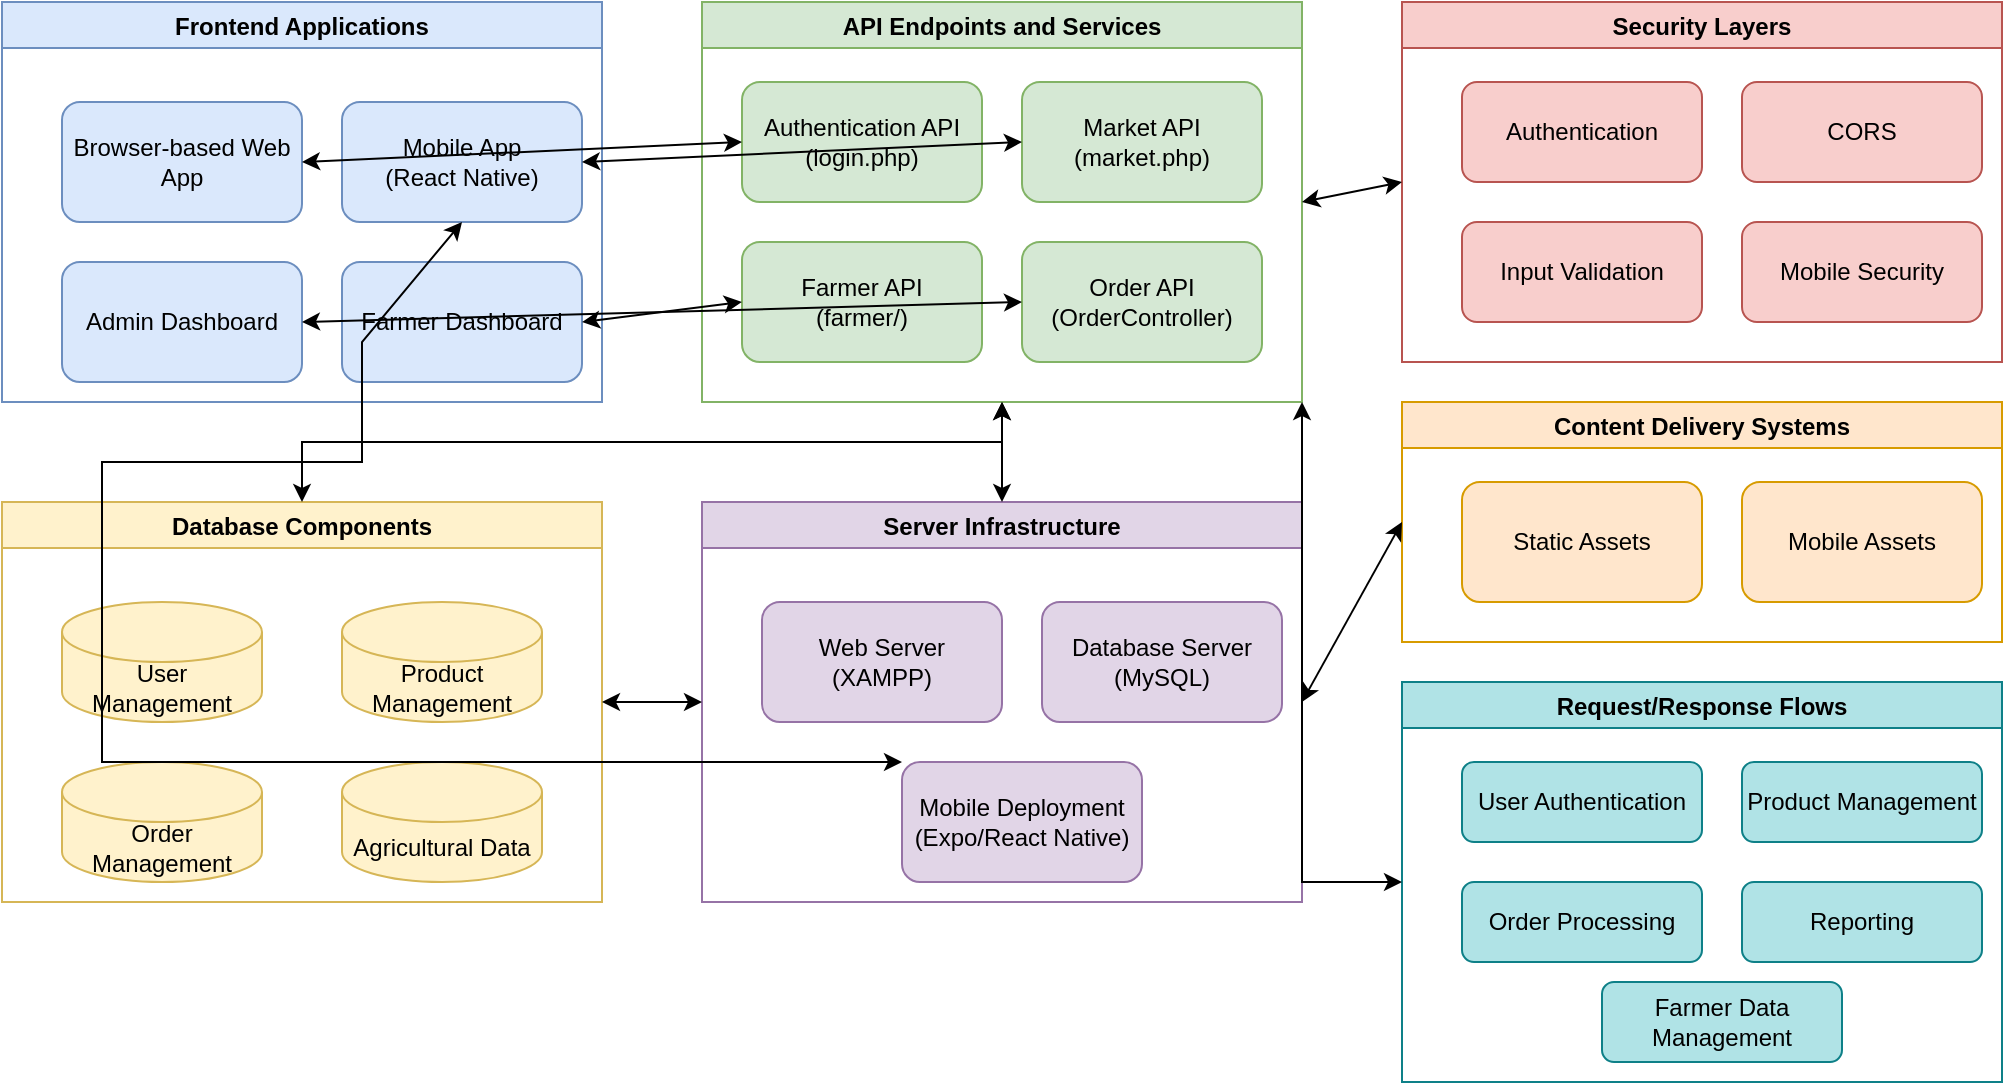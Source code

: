 <mxfile version="21.0.0" type="device">
  <diagram id="farmers-market-architecture" name="Farmers Market System Architecture">
    <mxGraphModel dx="1422" dy="794" grid="1" gridSize="10" guides="1" tooltips="1" connect="1" arrows="1" fold="1" page="1" pageScale="1" pageWidth="1100" pageHeight="850" math="0" shadow="0">
      <root>
        <mxCell id="0" />
        <mxCell id="1" parent="0" />

        <!-- Frontend Systems -->
        <mxCell id="frontend-container" value="Frontend Applications" style="swimlane;fillColor=#dae8fc;strokeColor=#6c8ebf;fontStyle=1" vertex="1" parent="1">
          <mxGeometry x="50" y="50" width="300" height="200" as="geometry" />
        </mxCell>
        <mxCell id="web-app" value="Browser-based Web App" style="rounded=1;whiteSpace=wrap;html=1;fillColor=#dae8fc;strokeColor=#6c8ebf;" vertex="1" parent="frontend-container">
          <mxGeometry x="30" y="50" width="120" height="60" as="geometry" />
        </mxCell>
        <mxCell id="mobile-app" value="Mobile App&#xa;(React Native)" style="rounded=1;whiteSpace=wrap;html=1;fillColor=#dae8fc;strokeColor=#6c8ebf;" vertex="1" parent="frontend-container">
          <mxGeometry x="170" y="50" width="120" height="60" as="geometry" />
        </mxCell>
        <mxCell id="admin-dashboard" value="Admin Dashboard" style="rounded=1;whiteSpace=wrap;html=1;fillColor=#dae8fc;strokeColor=#6c8ebf;" vertex="1" parent="frontend-container">
          <mxGeometry x="30" y="130" width="120" height="60" as="geometry" />
        </mxCell>
        <mxCell id="farmer-dashboard" value="Farmer Dashboard" style="rounded=1;whiteSpace=wrap;html=1;fillColor=#dae8fc;strokeColor=#6c8ebf;" vertex="1" parent="frontend-container">
          <mxGeometry x="170" y="130" width="120" height="60" as="geometry" />
        </mxCell>

        <!-- API Layer -->
        <mxCell id="api-container" value="API Endpoints and Services" style="swimlane;fillColor=#d5e8d4;strokeColor=#82b366;fontStyle=1" vertex="1" parent="1">
          <mxGeometry x="400" y="50" width="300" height="200" as="geometry" />
        </mxCell>
        <mxCell id="auth-api" value="Authentication API&#xa;(login.php)" style="rounded=1;whiteSpace=wrap;html=1;fillColor=#d5e8d4;strokeColor=#82b366;" vertex="1" parent="api-container">
          <mxGeometry x="20" y="40" width="120" height="60" as="geometry" />
        </mxCell>
        <mxCell id="market-api" value="Market API&#xa;(market.php)" style="rounded=1;whiteSpace=wrap;html=1;fillColor=#d5e8d4;strokeColor=#82b366;" vertex="1" parent="api-container">
          <mxGeometry x="160" y="40" width="120" height="60" as="geometry" />
        </mxCell>
        <mxCell id="farmer-api" value="Farmer API&#xa;(farmer/)" style="rounded=1;whiteSpace=wrap;html=1;fillColor=#d5e8d4;strokeColor=#82b366;" vertex="1" parent="api-container">
          <mxGeometry x="20" y="120" width="120" height="60" as="geometry" />
        </mxCell>
        <mxCell id="order-api" value="Order API&#xa;(OrderController)" style="rounded=1;whiteSpace=wrap;html=1;fillColor=#d5e8d4;strokeColor=#82b366;" vertex="1" parent="api-container">
          <mxGeometry x="160" y="120" width="120" height="60" as="geometry" />
        </mxCell>

        <!-- Database Layer -->
        <mxCell id="db-container" value="Database Components" style="swimlane;fillColor=#fff2cc;strokeColor=#d6b656;fontStyle=1" vertex="1" parent="1">
          <mxGeometry x="50" y="300" width="300" height="200" as="geometry" />
        </mxCell>
        <mxCell id="user-db" value="User Management" style="shape=cylinder3;whiteSpace=wrap;html=1;boundedLbl=1;backgroundOutline=1;size=15;fillColor=#fff2cc;strokeColor=#d6b656;" vertex="1" parent="db-container">
          <mxGeometry x="30" y="50" width="100" height="60" as="geometry" />
        </mxCell>
        <mxCell id="product-db" value="Product Management" style="shape=cylinder3;whiteSpace=wrap;html=1;boundedLbl=1;backgroundOutline=1;size=15;fillColor=#fff2cc;strokeColor=#d6b656;" vertex="1" parent="db-container">
          <mxGeometry x="170" y="50" width="100" height="60" as="geometry" />
        </mxCell>
        <mxCell id="order-db" value="Order Management" style="shape=cylinder3;whiteSpace=wrap;html=1;boundedLbl=1;backgroundOutline=1;size=15;fillColor=#fff2cc;strokeColor=#d6b656;" vertex="1" parent="db-container">
          <mxGeometry x="30" y="130" width="100" height="60" as="geometry" />
        </mxCell>
        <mxCell id="ag-data-db" value="Agricultural Data" style="shape=cylinder3;whiteSpace=wrap;html=1;boundedLbl=1;backgroundOutline=1;size=15;fillColor=#fff2cc;strokeColor=#d6b656;" vertex="1" parent="db-container">
          <mxGeometry x="170" y="130" width="100" height="60" as="geometry" />
        </mxCell>

        <!-- Server Infrastructure -->
        <mxCell id="server-container" value="Server Infrastructure" style="swimlane;fillColor=#e1d5e7;strokeColor=#9673a6;fontStyle=1" vertex="1" parent="1">
          <mxGeometry x="400" y="300" width="300" height="200" as="geometry" />
        </mxCell>
        <mxCell id="web-server" value="Web Server&#xa;(XAMPP)" style="rounded=1;whiteSpace=wrap;html=1;fillColor=#e1d5e7;strokeColor=#9673a6;" vertex="1" parent="server-container">
          <mxGeometry x="30" y="50" width="120" height="60" as="geometry" />
        </mxCell>
        <mxCell id="db-server" value="Database Server&#xa;(MySQL)" style="rounded=1;whiteSpace=wrap;html=1;fillColor=#e1d5e7;strokeColor=#9673a6;" vertex="1" parent="server-container">
          <mxGeometry x="170" y="50" width="120" height="60" as="geometry" />
        </mxCell>
        <mxCell id="mobile-deploy" value="Mobile Deployment&#xa;(Expo/React Native)" style="rounded=1;whiteSpace=wrap;html=1;fillColor=#e1d5e7;strokeColor=#9673a6;" vertex="1" parent="server-container">
          <mxGeometry x="100" y="130" width="120" height="60" as="geometry" />
        </mxCell>

        <!-- Security Layer -->
        <mxCell id="security-container" value="Security Layers" style="swimlane;fillColor=#f8cecc;strokeColor=#b85450;fontStyle=1" vertex="1" parent="1">
          <mxGeometry x="750" y="50" width="300" height="180" as="geometry" />
        </mxCell>
        <mxCell id="auth-security" value="Authentication" style="rounded=1;whiteSpace=wrap;html=1;fillColor=#f8cecc;strokeColor=#b85450;" vertex="1" parent="security-container">
          <mxGeometry x="30" y="40" width="120" height="50" as="geometry" />
        </mxCell>
        <mxCell id="cors-security" value="CORS" style="rounded=1;whiteSpace=wrap;html=1;fillColor=#f8cecc;strokeColor=#b85450;" vertex="1" parent="security-container">
          <mxGeometry x="170" y="40" width="120" height="50" as="geometry" />
        </mxCell>
        <mxCell id="input-validation" value="Input Validation" style="rounded=1;whiteSpace=wrap;html=1;fillColor=#f8cecc;strokeColor=#b85450;" vertex="1" parent="security-container">
          <mxGeometry x="30" y="110" width="120" height="50" as="geometry" />
        </mxCell>
        <mxCell id="mobile-security" value="Mobile Security" style="rounded=1;whiteSpace=wrap;html=1;fillColor=#f8cecc;strokeColor=#b85450;" vertex="1" parent="security-container">
          <mxGeometry x="170" y="110" width="120" height="50" as="geometry" />
        </mxCell>

        <!-- Content Delivery -->
        <mxCell id="content-container" value="Content Delivery Systems" style="swimlane;fillColor=#ffe6cc;strokeColor=#d79b00;fontStyle=1" vertex="1" parent="1">
          <mxGeometry x="750" y="250" width="300" height="120" as="geometry" />
        </mxCell>
        <mxCell id="static-assets" value="Static Assets" style="rounded=1;whiteSpace=wrap;html=1;fillColor=#ffe6cc;strokeColor=#d79b00;" vertex="1" parent="content-container">
          <mxGeometry x="30" y="40" width="120" height="60" as="geometry" />
        </mxCell>
        <mxCell id="mobile-assets" value="Mobile Assets" style="rounded=1;whiteSpace=wrap;html=1;fillColor=#ffe6cc;strokeColor=#d79b00;" vertex="1" parent="content-container">
          <mxGeometry x="170" y="40" width="120" height="60" as="geometry" />
        </mxCell>

        <!-- Request/Response Flows -->
        <mxCell id="flows-container" value="Request/Response Flows" style="swimlane;fillColor=#b0e3e6;strokeColor=#0e8088;fontStyle=1" vertex="1" parent="1">
          <mxGeometry x="750" y="390" width="300" height="200" as="geometry" />
        </mxCell>
        <mxCell id="auth-flow" value="User Authentication" style="rounded=1;whiteSpace=wrap;html=1;fillColor=#b0e3e6;strokeColor=#0e8088;" vertex="1" parent="flows-container">
          <mxGeometry x="30" y="40" width="120" height="40" as="geometry" />
        </mxCell>
        <mxCell id="product-flow" value="Product Management" style="rounded=1;whiteSpace=wrap;html=1;fillColor=#b0e3e6;strokeColor=#0e8088;" vertex="1" parent="flows-container">
          <mxGeometry x="170" y="40" width="120" height="40" as="geometry" />
        </mxCell>
        <mxCell id="order-flow" value="Order Processing" style="rounded=1;whiteSpace=wrap;html=1;fillColor=#b0e3e6;strokeColor=#0e8088;" vertex="1" parent="flows-container">
          <mxGeometry x="30" y="100" width="120" height="40" as="geometry" />
        </mxCell>
        <mxCell id="reporting-flow" value="Reporting" style="rounded=1;whiteSpace=wrap;html=1;fillColor=#b0e3e6;strokeColor=#0e8088;" vertex="1" parent="flows-container">
          <mxGeometry x="170" y="100" width="120" height="40" as="geometry" />
        </mxCell>
        <mxCell id="farmer-data-flow" value="Farmer Data Management" style="rounded=1;whiteSpace=wrap;html=1;fillColor=#b0e3e6;strokeColor=#0e8088;" vertex="1" parent="flows-container">
          <mxGeometry x="100" y="150" width="120" height="40" as="geometry" />
        </mxCell>

        <!-- Connection Arrows -->
        <!-- Frontend to API -->
        <mxCell id="web-to-api" value="" style="endArrow=classic;startArrow=classic;html=1;rounded=0;exitX=1;exitY=0.5;exitDx=0;exitDy=0;entryX=0;entryY=0.5;entryDx=0;entryDy=0;" edge="1" parent="1" source="web-app" target="auth-api">
          <mxGeometry width="50" height="50" relative="1" as="geometry">
            <mxPoint x="220" y="100" as="sourcePoint" />
            <mxPoint x="270" y="50" as="targetPoint" />
          </mxGeometry>
        </mxCell>

        <mxCell id="mobile-to-api" value="" style="endArrow=classic;startArrow=classic;html=1;rounded=0;exitX=1;exitY=0.5;exitDx=0;exitDy=0;entryX=0;entryY=0.5;entryDx=0;entryDy=0;" edge="1" parent="1" source="mobile-app" target="market-api">
          <mxGeometry width="50" height="50" relative="1" as="geometry">
            <mxPoint x="220" y="130" as="sourcePoint" />
            <mxPoint x="270" y="80" as="targetPoint" />
          </mxGeometry>
        </mxCell>

        <mxCell id="farmer-dash-to-api" value="" style="endArrow=classic;startArrow=classic;html=1;rounded=0;exitX=1;exitY=0.5;exitDx=0;exitDy=0;entryX=0;entryY=0.5;entryDx=0;entryDy=0;" edge="1" parent="1" source="farmer-dashboard" target="farmer-api">
          <mxGeometry width="50" height="50" relative="1" as="geometry">
            <mxPoint x="220" y="190" as="sourcePoint" />
            <mxPoint x="270" y="140" as="targetPoint" />
          </mxGeometry>
        </mxCell>

        <mxCell id="admin-to-order" value="" style="endArrow=classic;startArrow=classic;html=1;rounded=0;exitX=1;exitY=0.5;exitDx=0;exitDy=0;entryX=0;entryY=0.5;entryDx=0;entryDy=0;" edge="1" parent="1" source="admin-dashboard" target="order-api">
          <mxGeometry width="50" height="50" relative="1" as="geometry">
            <mxPoint x="220" y="190" as="sourcePoint" />
            <mxPoint x="270" y="140" as="targetPoint" />
          </mxGeometry>
        </mxCell>

        <!-- API to Database -->
        <mxCell id="api-to-db" value="" style="endArrow=classic;startArrow=classic;html=1;rounded=0;exitX=0.5;exitY=1;exitDx=0;exitDy=0;entryX=0.5;entryY=0;entryDx=0;entryDy=0;" edge="1" parent="1" source="api-container" target="db-container">
          <mxGeometry width="50" height="50" relative="1" as="geometry">
            <mxPoint x="380" y="300" as="sourcePoint" />
            <mxPoint x="430" y="250" as="targetPoint" />
            <Array as="points">
              <mxPoint x="550" y="270" />
              <mxPoint x="200" y="270" />
            </Array>
          </mxGeometry>
        </mxCell>

        <!-- API to Server -->
        <mxCell id="api-to-server" value="" style="endArrow=classic;startArrow=classic;html=1;rounded=0;exitX=0.5;exitY=1;exitDx=0;exitDy=0;entryX=0.5;entryY=0;entryDx=0;entryDy=0;" edge="1" parent="1" source="api-container" target="server-container">
          <mxGeometry width="50" height="50" relative="1" as="geometry">
            <mxPoint x="520" y="300" as="sourcePoint" />
            <mxPoint x="570" y="250" as="targetPoint" />
          </mxGeometry>
        </mxCell>

        <!-- API to Security -->
        <mxCell id="api-to-security" value="" style="endArrow=classic;startArrow=classic;html=1;rounded=0;exitX=1;exitY=0.5;exitDx=0;exitDy=0;entryX=0;entryY=0.5;entryDx=0;entryDy=0;" edge="1" parent="1" source="api-container" target="security-container">
          <mxGeometry width="50" height="50" relative="1" as="geometry">
            <mxPoint x="700" y="160" as="sourcePoint" />
            <mxPoint x="750" y="110" as="targetPoint" />
          </mxGeometry>
        </mxCell>

        <!-- Database to Server -->
        <mxCell id="db-to-server" value="" style="endArrow=classic;startArrow=classic;html=1;rounded=0;exitX=1;exitY=0.5;exitDx=0;exitDy=0;entryX=0;entryY=0.5;entryDx=0;entryDy=0;" edge="1" parent="1" source="db-container" target="server-container">
          <mxGeometry width="50" height="50" relative="1" as="geometry">
            <mxPoint x="350" y="340" as="sourcePoint" />
            <mxPoint x="400" y="310" as="targetPoint" />
          </mxGeometry>
        </mxCell>

        <!-- Content to Server -->
        <mxCell id="content-to-server" value="" style="endArrow=classic;startArrow=classic;html=1;rounded=0;exitX=0;exitY=0.5;exitDx=0;exitDy=0;entryX=1;entryY=0.5;entryDx=0;entryDy=0;" edge="1" parent="1" source="content-container" target="server-container">
          <mxGeometry width="50" height="50" relative="1" as="geometry">
            <mxPoint x="700" y="310" as="sourcePoint" />
            <mxPoint x="750" y="310" as="targetPoint" />
          </mxGeometry>
        </mxCell>

        <!-- Flows to API -->
        <mxCell id="flows-to-api" value="" style="endArrow=classic;startArrow=classic;html=1;rounded=0;exitX=0;exitY=0.5;exitDx=0;exitDy=0;entryX=1;entryY=1;entryDx=0;entryDy=0;" edge="1" parent="1" source="flows-container" target="api-container">
          <mxGeometry width="50" height="50" relative="1" as="geometry">
            <mxPoint x="700" y="360" as="sourcePoint" />
            <mxPoint x="750" y="310" as="targetPoint" />
            <Array as="points">
              <mxPoint x="700" y="490" />
              <mxPoint x="700" y="250" />
            </Array>
          </mxGeometry>
        </mxCell>

        <!-- Mobile to Mobile Deploy -->
        <mxCell id="mobile-to-deploy" value="" style="endArrow=classic;startArrow=classic;html=1;rounded=0;exitX=0.5;exitY=1;exitDx=0;exitDy=0;entryX=0;entryY=0;entryDx=0;entryDy=0;" edge="1" parent="1" source="mobile-app" target="mobile-deploy">
          <mxGeometry width="50" height="50" relative="1" as="geometry">
            <mxPoint x="230" y="250" as="sourcePoint" />
            <mxPoint x="280" y="200" as="targetPoint" />
            <Array as="points">
              <mxPoint x="230" y="220" />
              <mxPoint x="230" y="280" />
              <mxPoint x="100" y="280" />
              <mxPoint x="100" y="430" />
            </Array>
          </mxGeometry>
        </mxCell>

      </root>
    </mxGraphModel>
  </diagram>
</mxfile>
